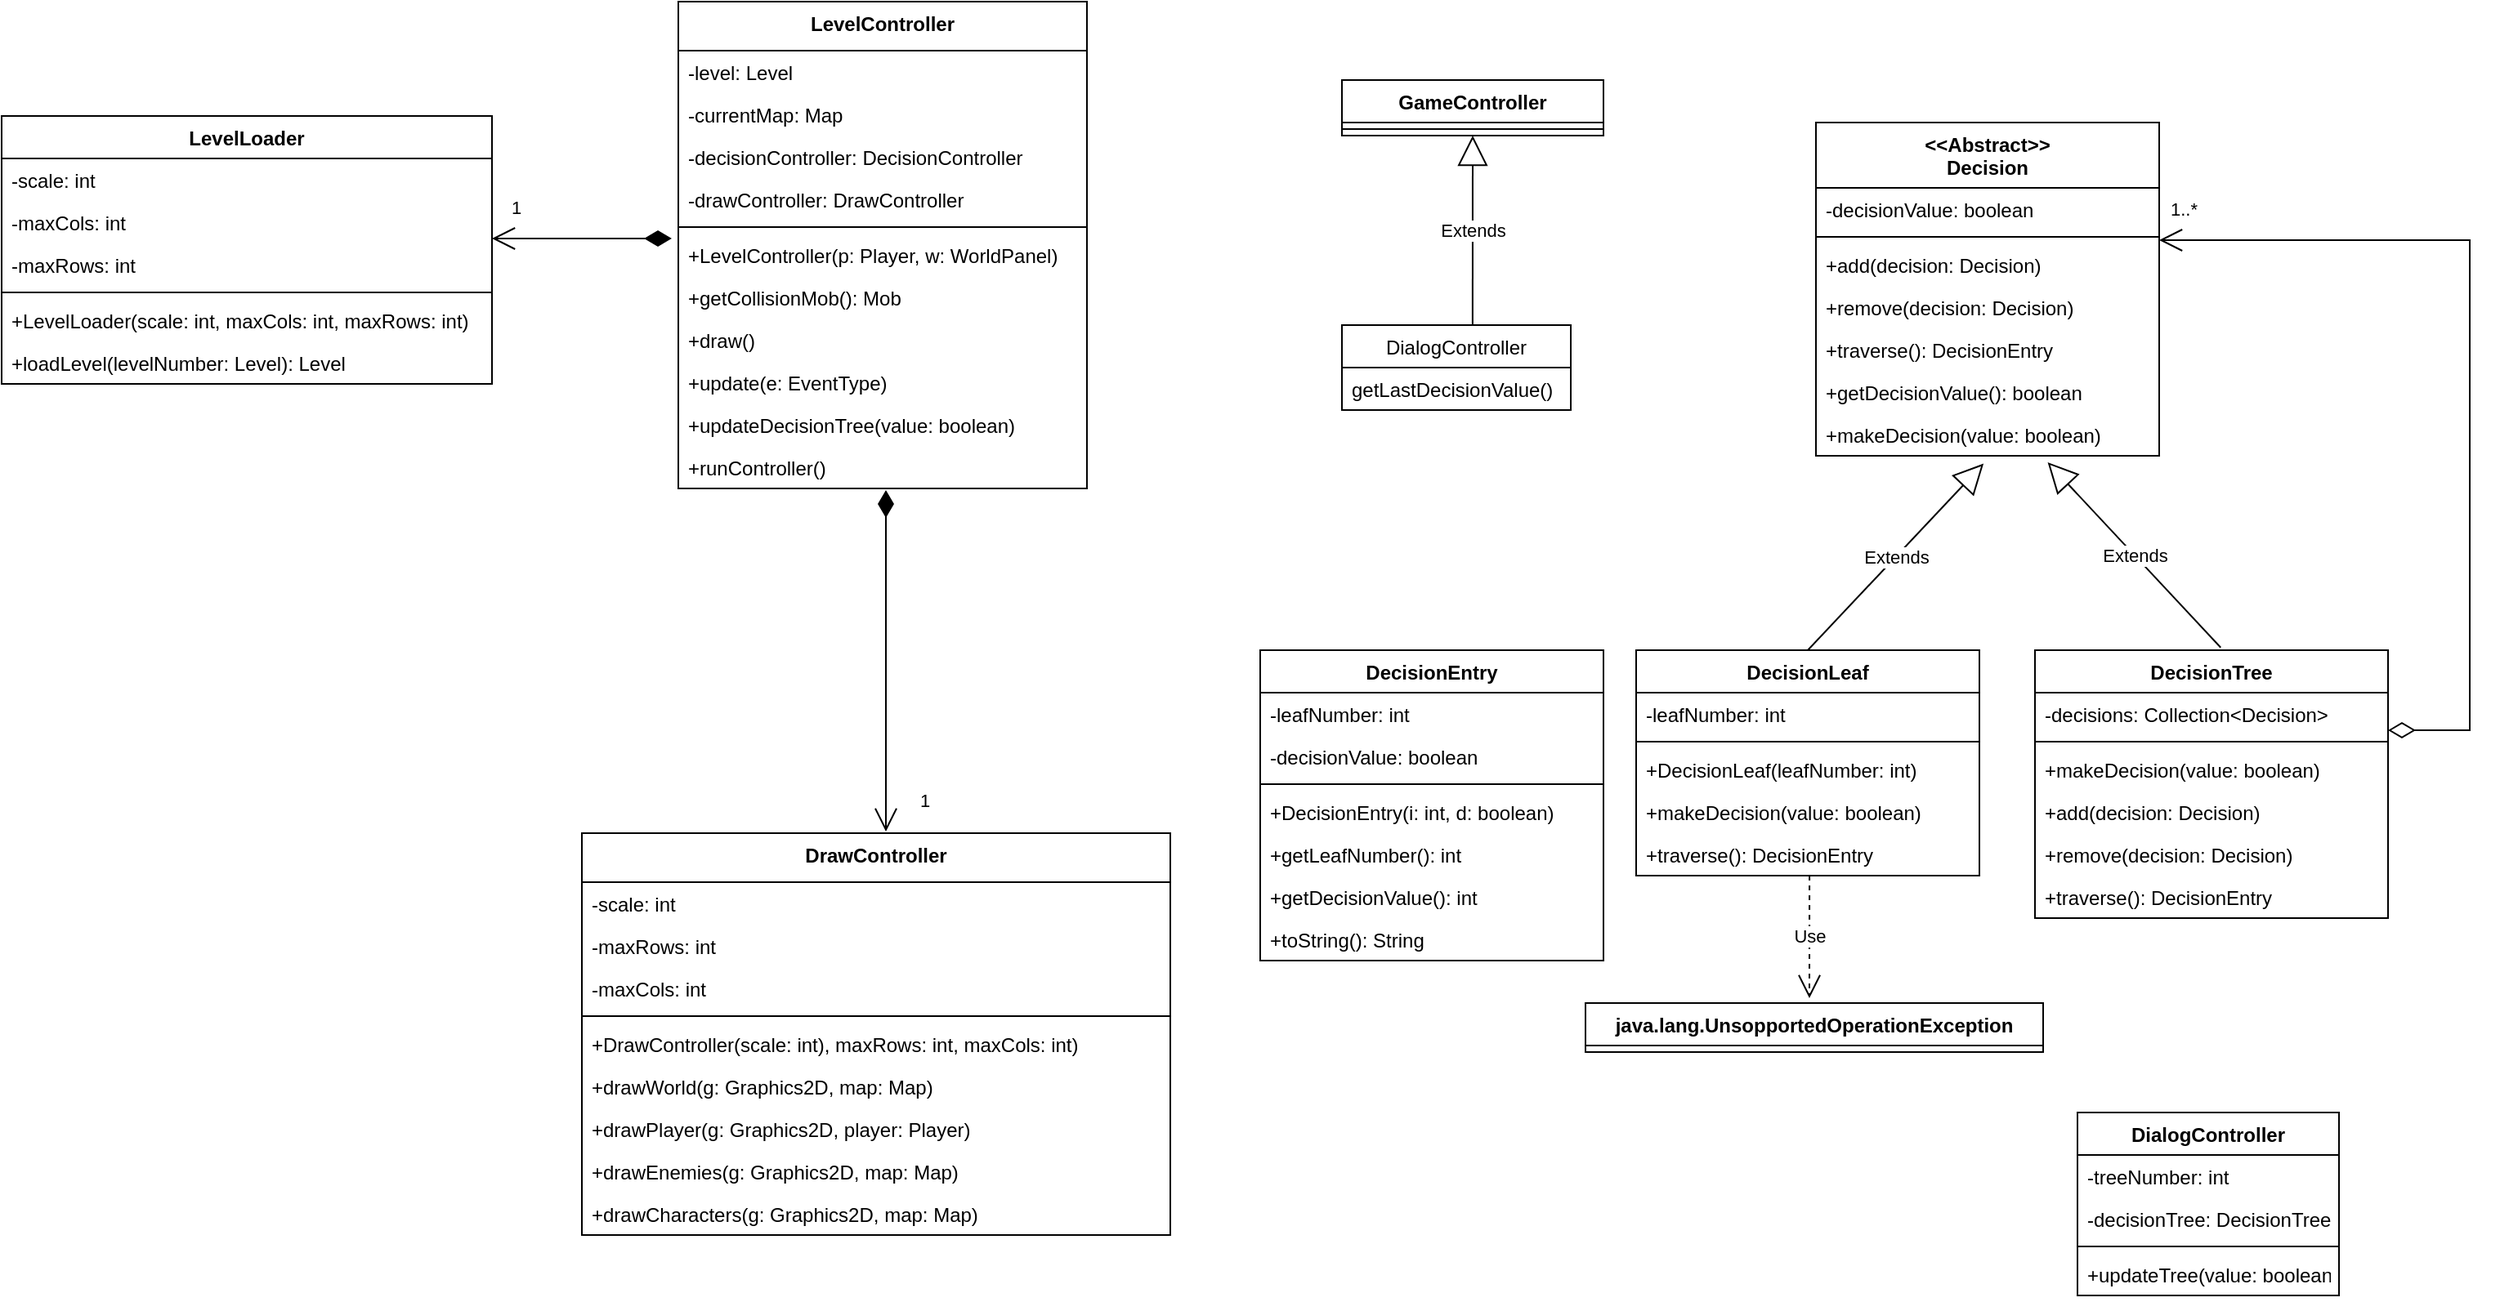 <mxfile version="20.3.0" type="device"><diagram id="waX3XrK6CqwK0bpDL7hk" name="Pagina-1"><mxGraphModel dx="2249" dy="865" grid="1" gridSize="10" guides="1" tooltips="1" connect="1" arrows="1" fold="1" page="1" pageScale="1" pageWidth="827" pageHeight="1169" math="0" shadow="0"><root><mxCell id="0"/><mxCell id="1" parent="0"/><mxCell id="rgU4EDmHz1ksDsiDiEOH-1" value="&lt;&lt;Abstract&gt;&gt;&#10;Decision&#10;" style="swimlane;fontStyle=1;align=center;verticalAlign=top;childLayout=stackLayout;horizontal=1;startSize=40;horizontalStack=0;resizeParent=1;resizeParentMax=0;resizeLast=0;collapsible=1;marginBottom=0;" parent="1" vertex="1"><mxGeometry x="370" y="314" width="210" height="204" as="geometry"/></mxCell><mxCell id="H6eDh1LxuKZ5FNRw6-Gw-2" value="-decisionValue: boolean" style="text;strokeColor=none;fillColor=none;align=left;verticalAlign=top;spacingLeft=4;spacingRight=4;overflow=hidden;rotatable=0;points=[[0,0.5],[1,0.5]];portConstraint=eastwest;" parent="rgU4EDmHz1ksDsiDiEOH-1" vertex="1"><mxGeometry y="40" width="210" height="26" as="geometry"/></mxCell><mxCell id="rgU4EDmHz1ksDsiDiEOH-3" value="" style="line;strokeWidth=1;fillColor=none;align=left;verticalAlign=middle;spacingTop=-1;spacingLeft=3;spacingRight=3;rotatable=0;labelPosition=right;points=[];portConstraint=eastwest;strokeColor=inherit;" parent="rgU4EDmHz1ksDsiDiEOH-1" vertex="1"><mxGeometry y="66" width="210" height="8" as="geometry"/></mxCell><mxCell id="rgU4EDmHz1ksDsiDiEOH-14" value="+add(decision: Decision)" style="text;strokeColor=none;fillColor=none;align=left;verticalAlign=top;spacingLeft=4;spacingRight=4;overflow=hidden;rotatable=0;points=[[0,0.5],[1,0.5]];portConstraint=eastwest;" parent="rgU4EDmHz1ksDsiDiEOH-1" vertex="1"><mxGeometry y="74" width="210" height="26" as="geometry"/></mxCell><mxCell id="rgU4EDmHz1ksDsiDiEOH-15" value="+remove(decision: Decision)" style="text;strokeColor=none;fillColor=none;align=left;verticalAlign=top;spacingLeft=4;spacingRight=4;overflow=hidden;rotatable=0;points=[[0,0.5],[1,0.5]];portConstraint=eastwest;" parent="rgU4EDmHz1ksDsiDiEOH-1" vertex="1"><mxGeometry y="100" width="210" height="26" as="geometry"/></mxCell><mxCell id="H6eDh1LxuKZ5FNRw6-Gw-3" value="+traverse(): DecisionEntry" style="text;strokeColor=none;fillColor=none;align=left;verticalAlign=top;spacingLeft=4;spacingRight=4;overflow=hidden;rotatable=0;points=[[0,0.5],[1,0.5]];portConstraint=eastwest;" parent="rgU4EDmHz1ksDsiDiEOH-1" vertex="1"><mxGeometry y="126" width="210" height="26" as="geometry"/></mxCell><mxCell id="H6eDh1LxuKZ5FNRw6-Gw-1" value="+getDecisionValue(): boolean" style="text;strokeColor=none;fillColor=none;align=left;verticalAlign=top;spacingLeft=4;spacingRight=4;overflow=hidden;rotatable=0;points=[[0,0.5],[1,0.5]];portConstraint=eastwest;" parent="rgU4EDmHz1ksDsiDiEOH-1" vertex="1"><mxGeometry y="152" width="210" height="26" as="geometry"/></mxCell><mxCell id="rgU4EDmHz1ksDsiDiEOH-13" value="+makeDecision(value: boolean)" style="text;strokeColor=none;fillColor=none;align=left;verticalAlign=top;spacingLeft=4;spacingRight=4;overflow=hidden;rotatable=0;points=[[0,0.5],[1,0.5]];portConstraint=eastwest;" parent="rgU4EDmHz1ksDsiDiEOH-1" vertex="1"><mxGeometry y="178" width="210" height="26" as="geometry"/></mxCell><mxCell id="rgU4EDmHz1ksDsiDiEOH-5" value="DecisionLeaf" style="swimlane;fontStyle=1;align=center;verticalAlign=top;childLayout=stackLayout;horizontal=1;startSize=26;horizontalStack=0;resizeParent=1;resizeParentMax=0;resizeLast=0;collapsible=1;marginBottom=0;" parent="1" vertex="1"><mxGeometry x="260" y="637" width="210" height="138" as="geometry"/></mxCell><mxCell id="rgU4EDmHz1ksDsiDiEOH-31" value="-leafNumber: int" style="text;strokeColor=none;fillColor=none;align=left;verticalAlign=top;spacingLeft=4;spacingRight=4;overflow=hidden;rotatable=0;points=[[0,0.5],[1,0.5]];portConstraint=eastwest;" parent="rgU4EDmHz1ksDsiDiEOH-5" vertex="1"><mxGeometry y="26" width="210" height="26" as="geometry"/></mxCell><mxCell id="rgU4EDmHz1ksDsiDiEOH-7" value="" style="line;strokeWidth=1;fillColor=none;align=left;verticalAlign=middle;spacingTop=-1;spacingLeft=3;spacingRight=3;rotatable=0;labelPosition=right;points=[];portConstraint=eastwest;strokeColor=inherit;" parent="rgU4EDmHz1ksDsiDiEOH-5" vertex="1"><mxGeometry y="52" width="210" height="8" as="geometry"/></mxCell><mxCell id="rgU4EDmHz1ksDsiDiEOH-32" value="+DecisionLeaf(leafNumber: int)" style="text;strokeColor=none;fillColor=none;align=left;verticalAlign=top;spacingLeft=4;spacingRight=4;overflow=hidden;rotatable=0;points=[[0,0.5],[1,0.5]];portConstraint=eastwest;" parent="rgU4EDmHz1ksDsiDiEOH-5" vertex="1"><mxGeometry y="60" width="210" height="26" as="geometry"/></mxCell><mxCell id="rgU4EDmHz1ksDsiDiEOH-8" value="+makeDecision(value: boolean)&#10;" style="text;strokeColor=none;fillColor=none;align=left;verticalAlign=top;spacingLeft=4;spacingRight=4;overflow=hidden;rotatable=0;points=[[0,0.5],[1,0.5]];portConstraint=eastwest;" parent="rgU4EDmHz1ksDsiDiEOH-5" vertex="1"><mxGeometry y="86" width="210" height="26" as="geometry"/></mxCell><mxCell id="Zml2vvtw80SyDovYUlOk-2" value="+traverse(): DecisionEntry" style="text;strokeColor=none;fillColor=none;align=left;verticalAlign=top;spacingLeft=4;spacingRight=4;overflow=hidden;rotatable=0;points=[[0,0.5],[1,0.5]];portConstraint=eastwest;" parent="rgU4EDmHz1ksDsiDiEOH-5" vertex="1"><mxGeometry y="112" width="210" height="26" as="geometry"/></mxCell><mxCell id="rgU4EDmHz1ksDsiDiEOH-9" value="DecisionTree" style="swimlane;fontStyle=1;align=center;verticalAlign=top;childLayout=stackLayout;horizontal=1;startSize=26;horizontalStack=0;resizeParent=1;resizeParentMax=0;resizeLast=0;collapsible=1;marginBottom=0;" parent="1" vertex="1"><mxGeometry x="504" y="637" width="216" height="164" as="geometry"/></mxCell><mxCell id="rgU4EDmHz1ksDsiDiEOH-10" value="-decisions: Collection&lt;Decision&gt;" style="text;strokeColor=none;fillColor=none;align=left;verticalAlign=top;spacingLeft=4;spacingRight=4;overflow=hidden;rotatable=0;points=[[0,0.5],[1,0.5]];portConstraint=eastwest;" parent="rgU4EDmHz1ksDsiDiEOH-9" vertex="1"><mxGeometry y="26" width="216" height="26" as="geometry"/></mxCell><mxCell id="rgU4EDmHz1ksDsiDiEOH-11" value="" style="line;strokeWidth=1;fillColor=none;align=left;verticalAlign=middle;spacingTop=-1;spacingLeft=3;spacingRight=3;rotatable=0;labelPosition=right;points=[];portConstraint=eastwest;strokeColor=inherit;" parent="rgU4EDmHz1ksDsiDiEOH-9" vertex="1"><mxGeometry y="52" width="216" height="8" as="geometry"/></mxCell><mxCell id="rgU4EDmHz1ksDsiDiEOH-20" value="+makeDecision(value: boolean)" style="text;strokeColor=none;fillColor=none;align=left;verticalAlign=top;spacingLeft=4;spacingRight=4;overflow=hidden;rotatable=0;points=[[0,0.5],[1,0.5]];portConstraint=eastwest;" parent="rgU4EDmHz1ksDsiDiEOH-9" vertex="1"><mxGeometry y="60" width="216" height="26" as="geometry"/></mxCell><mxCell id="rgU4EDmHz1ksDsiDiEOH-21" value="+add(decision: Decision)" style="text;strokeColor=none;fillColor=none;align=left;verticalAlign=top;spacingLeft=4;spacingRight=4;overflow=hidden;rotatable=0;points=[[0,0.5],[1,0.5]];portConstraint=eastwest;" parent="rgU4EDmHz1ksDsiDiEOH-9" vertex="1"><mxGeometry y="86" width="216" height="26" as="geometry"/></mxCell><mxCell id="rgU4EDmHz1ksDsiDiEOH-22" value="+remove(decision: Decision)" style="text;strokeColor=none;fillColor=none;align=left;verticalAlign=top;spacingLeft=4;spacingRight=4;overflow=hidden;rotatable=0;points=[[0,0.5],[1,0.5]];portConstraint=eastwest;" parent="rgU4EDmHz1ksDsiDiEOH-9" vertex="1"><mxGeometry y="112" width="216" height="26" as="geometry"/></mxCell><mxCell id="Zml2vvtw80SyDovYUlOk-1" value="+traverse(): DecisionEntry" style="text;strokeColor=none;fillColor=none;align=left;verticalAlign=top;spacingLeft=4;spacingRight=4;overflow=hidden;rotatable=0;points=[[0,0.5],[1,0.5]];portConstraint=eastwest;" parent="rgU4EDmHz1ksDsiDiEOH-9" vertex="1"><mxGeometry y="138" width="216" height="26" as="geometry"/></mxCell><mxCell id="rgU4EDmHz1ksDsiDiEOH-17" value="1..*" style="endArrow=open;html=1;endSize=12;startArrow=diamondThin;startSize=14;startFill=0;edgeStyle=orthogonalEdgeStyle;align=left;verticalAlign=bottom;rounded=0;" parent="1" edge="1"><mxGeometry x="0.984" y="-10" relative="1" as="geometry"><mxPoint x="720" y="686" as="sourcePoint"/><mxPoint x="580" y="386" as="targetPoint"/><Array as="points"><mxPoint x="770" y="686"/><mxPoint x="770" y="386"/></Array><mxPoint as="offset"/></mxGeometry></mxCell><mxCell id="rgU4EDmHz1ksDsiDiEOH-18" value="Extends" style="endArrow=block;endSize=16;endFill=0;html=1;rounded=0;exitX=0.5;exitY=0;exitDx=0;exitDy=0;entryX=0.403;entryY=1.031;entryDx=0;entryDy=0;entryPerimeter=0;" parent="1" source="rgU4EDmHz1ksDsiDiEOH-5" edge="1"><mxGeometry width="160" relative="1" as="geometry"><mxPoint x="468" y="550" as="sourcePoint"/><mxPoint x="472.54" y="522.806" as="targetPoint"/></mxGeometry></mxCell><mxCell id="rgU4EDmHz1ksDsiDiEOH-19" value="Extends" style="endArrow=block;endSize=16;endFill=0;html=1;rounded=0;entryX=0.621;entryY=1;entryDx=0;entryDy=0;entryPerimeter=0;exitX=0.526;exitY=-0.01;exitDx=0;exitDy=0;exitPerimeter=0;" parent="1" source="rgU4EDmHz1ksDsiDiEOH-9" edge="1"><mxGeometry width="160" relative="1" as="geometry"><mxPoint x="618" y="620" as="sourcePoint"/><mxPoint x="511.78" y="522" as="targetPoint"/></mxGeometry></mxCell><mxCell id="rgU4EDmHz1ksDsiDiEOH-38" value="Use" style="endArrow=open;endSize=12;dashed=1;html=1;rounded=0;exitX=0.505;exitY=1;exitDx=0;exitDy=0;exitPerimeter=0;" parent="1" source="Zml2vvtw80SyDovYUlOk-2" edge="1"><mxGeometry width="160" relative="1" as="geometry"><mxPoint x="367.71" y="801" as="sourcePoint"/><mxPoint x="366" y="850" as="targetPoint"/></mxGeometry></mxCell><mxCell id="rgU4EDmHz1ksDsiDiEOH-47" value="java.lang.UnsopportedOperationException" style="swimlane;fontStyle=1;align=center;verticalAlign=top;childLayout=stackLayout;horizontal=1;startSize=26;horizontalStack=0;resizeParent=1;resizeParentMax=0;resizeLast=0;collapsible=1;marginBottom=0;" parent="1" vertex="1" collapsed="1"><mxGeometry x="229" y="853" width="280" height="30" as="geometry"><mxRectangle x="300" y="1050" width="160" height="34" as="alternateBounds"/></mxGeometry></mxCell><mxCell id="Zml2vvtw80SyDovYUlOk-3" value="DecisionEntry" style="swimlane;fontStyle=1;align=center;verticalAlign=top;childLayout=stackLayout;horizontal=1;startSize=26;horizontalStack=0;resizeParent=1;resizeParentMax=0;resizeLast=0;collapsible=1;marginBottom=0;" parent="1" vertex="1"><mxGeometry x="30" y="637" width="210" height="190" as="geometry"/></mxCell><mxCell id="Zml2vvtw80SyDovYUlOk-4" value="-leafNumber: int" style="text;strokeColor=none;fillColor=none;align=left;verticalAlign=top;spacingLeft=4;spacingRight=4;overflow=hidden;rotatable=0;points=[[0,0.5],[1,0.5]];portConstraint=eastwest;" parent="Zml2vvtw80SyDovYUlOk-3" vertex="1"><mxGeometry y="26" width="210" height="26" as="geometry"/></mxCell><mxCell id="Zml2vvtw80SyDovYUlOk-7" value="-decisionValue: boolean" style="text;strokeColor=none;fillColor=none;align=left;verticalAlign=top;spacingLeft=4;spacingRight=4;overflow=hidden;rotatable=0;points=[[0,0.5],[1,0.5]];portConstraint=eastwest;" parent="Zml2vvtw80SyDovYUlOk-3" vertex="1"><mxGeometry y="52" width="210" height="26" as="geometry"/></mxCell><mxCell id="Zml2vvtw80SyDovYUlOk-5" value="" style="line;strokeWidth=1;fillColor=none;align=left;verticalAlign=middle;spacingTop=-1;spacingLeft=3;spacingRight=3;rotatable=0;labelPosition=right;points=[];portConstraint=eastwest;strokeColor=inherit;" parent="Zml2vvtw80SyDovYUlOk-3" vertex="1"><mxGeometry y="78" width="210" height="8" as="geometry"/></mxCell><mxCell id="Zml2vvtw80SyDovYUlOk-6" value="+DecisionEntry(i: int, d: boolean)" style="text;strokeColor=none;fillColor=none;align=left;verticalAlign=top;spacingLeft=4;spacingRight=4;overflow=hidden;rotatable=0;points=[[0,0.5],[1,0.5]];portConstraint=eastwest;" parent="Zml2vvtw80SyDovYUlOk-3" vertex="1"><mxGeometry y="86" width="210" height="26" as="geometry"/></mxCell><mxCell id="Zml2vvtw80SyDovYUlOk-8" value="+getLeafNumber(): int" style="text;strokeColor=none;fillColor=none;align=left;verticalAlign=top;spacingLeft=4;spacingRight=4;overflow=hidden;rotatable=0;points=[[0,0.5],[1,0.5]];portConstraint=eastwest;" parent="Zml2vvtw80SyDovYUlOk-3" vertex="1"><mxGeometry y="112" width="210" height="26" as="geometry"/></mxCell><mxCell id="Zml2vvtw80SyDovYUlOk-9" value="+getDecisionValue(): int" style="text;strokeColor=none;fillColor=none;align=left;verticalAlign=top;spacingLeft=4;spacingRight=4;overflow=hidden;rotatable=0;points=[[0,0.5],[1,0.5]];portConstraint=eastwest;" parent="Zml2vvtw80SyDovYUlOk-3" vertex="1"><mxGeometry y="138" width="210" height="26" as="geometry"/></mxCell><mxCell id="-rwoP-EGNGd6tLvYjG5y-1" value="+toString(): String" style="text;strokeColor=none;fillColor=none;align=left;verticalAlign=top;spacingLeft=4;spacingRight=4;overflow=hidden;rotatable=0;points=[[0,0.5],[1,0.5]];portConstraint=eastwest;" parent="Zml2vvtw80SyDovYUlOk-3" vertex="1"><mxGeometry y="164" width="210" height="26" as="geometry"/></mxCell><mxCell id="r6bCO4t-wzI-lzJjD_gW-1" value="DialogController" style="swimlane;fontStyle=0;childLayout=stackLayout;horizontal=1;startSize=26;fillColor=none;horizontalStack=0;resizeParent=1;resizeParentMax=0;resizeLast=0;collapsible=1;marginBottom=0;" parent="1" vertex="1"><mxGeometry x="80" y="438" width="140" height="52" as="geometry"/></mxCell><mxCell id="r6bCO4t-wzI-lzJjD_gW-10" value="getLastDecisionValue()" style="text;strokeColor=none;fillColor=none;align=left;verticalAlign=top;spacingLeft=4;spacingRight=4;overflow=hidden;rotatable=0;points=[[0,0.5],[1,0.5]];portConstraint=eastwest;" parent="r6bCO4t-wzI-lzJjD_gW-1" vertex="1"><mxGeometry y="26" width="140" height="26" as="geometry"/></mxCell><mxCell id="r6bCO4t-wzI-lzJjD_gW-5" value="GameController" style="swimlane;fontStyle=1;align=center;verticalAlign=top;childLayout=stackLayout;horizontal=1;startSize=26;horizontalStack=0;resizeParent=1;resizeParentMax=0;resizeLast=0;collapsible=1;marginBottom=0;" parent="1" vertex="1"><mxGeometry x="80" y="288" width="160" height="34" as="geometry"/></mxCell><mxCell id="r6bCO4t-wzI-lzJjD_gW-7" value="" style="line;strokeWidth=1;fillColor=none;align=left;verticalAlign=middle;spacingTop=-1;spacingLeft=3;spacingRight=3;rotatable=0;labelPosition=right;points=[];portConstraint=eastwest;strokeColor=inherit;" parent="r6bCO4t-wzI-lzJjD_gW-5" vertex="1"><mxGeometry y="26" width="160" height="8" as="geometry"/></mxCell><mxCell id="r6bCO4t-wzI-lzJjD_gW-9" value="Extends" style="endArrow=block;endSize=16;endFill=0;html=1;rounded=0;exitX=0.571;exitY=0;exitDx=0;exitDy=0;exitPerimeter=0;entryX=0.5;entryY=1;entryDx=0;entryDy=0;" parent="1" source="r6bCO4t-wzI-lzJjD_gW-1" target="r6bCO4t-wzI-lzJjD_gW-5" edge="1"><mxGeometry width="160" relative="1" as="geometry"><mxPoint x="130" y="382" as="sourcePoint"/><mxPoint x="290" y="382" as="targetPoint"/></mxGeometry></mxCell><mxCell id="6VcIA10MXS9LwaJbFDwE-1" value="DialogController" style="swimlane;fontStyle=1;align=center;verticalAlign=top;childLayout=stackLayout;horizontal=1;startSize=26;horizontalStack=0;resizeParent=1;resizeParentMax=0;resizeLast=0;collapsible=1;marginBottom=0;" parent="1" vertex="1"><mxGeometry x="530" y="920" width="160" height="112" as="geometry"/></mxCell><mxCell id="6VcIA10MXS9LwaJbFDwE-6" value="-treeNumber: int" style="text;strokeColor=none;fillColor=none;align=left;verticalAlign=top;spacingLeft=4;spacingRight=4;overflow=hidden;rotatable=0;points=[[0,0.5],[1,0.5]];portConstraint=eastwest;" parent="6VcIA10MXS9LwaJbFDwE-1" vertex="1"><mxGeometry y="26" width="160" height="26" as="geometry"/></mxCell><mxCell id="6VcIA10MXS9LwaJbFDwE-5" value="-decisionTree: DecisionTree" style="text;strokeColor=none;fillColor=none;align=left;verticalAlign=top;spacingLeft=4;spacingRight=4;overflow=hidden;rotatable=0;points=[[0,0.5],[1,0.5]];portConstraint=eastwest;" parent="6VcIA10MXS9LwaJbFDwE-1" vertex="1"><mxGeometry y="52" width="160" height="26" as="geometry"/></mxCell><mxCell id="6VcIA10MXS9LwaJbFDwE-3" value="" style="line;strokeWidth=1;fillColor=none;align=left;verticalAlign=middle;spacingTop=-1;spacingLeft=3;spacingRight=3;rotatable=0;labelPosition=right;points=[];portConstraint=eastwest;strokeColor=inherit;" parent="6VcIA10MXS9LwaJbFDwE-1" vertex="1"><mxGeometry y="78" width="160" height="8" as="geometry"/></mxCell><mxCell id="6VcIA10MXS9LwaJbFDwE-4" value="+updateTree(value: boolean)" style="text;strokeColor=none;fillColor=none;align=left;verticalAlign=top;spacingLeft=4;spacingRight=4;overflow=hidden;rotatable=0;points=[[0,0.5],[1,0.5]];portConstraint=eastwest;" parent="6VcIA10MXS9LwaJbFDwE-1" vertex="1"><mxGeometry y="86" width="160" height="26" as="geometry"/></mxCell><mxCell id="Z7u2s3VaNOTHkCchxANX-67" value="LevelController" style="swimlane;fontStyle=1;align=center;verticalAlign=top;childLayout=stackLayout;horizontal=1;startSize=30;horizontalStack=0;resizeParent=1;resizeParentMax=0;resizeLast=0;collapsible=1;marginBottom=0;" parent="1" vertex="1"><mxGeometry x="-326" y="240" width="250" height="298" as="geometry"/></mxCell><mxCell id="Z7u2s3VaNOTHkCchxANX-100" value="-level: Level" style="text;strokeColor=none;fillColor=none;align=left;verticalAlign=top;spacingLeft=4;spacingRight=4;overflow=hidden;rotatable=0;points=[[0,0.5],[1,0.5]];portConstraint=eastwest;" parent="Z7u2s3VaNOTHkCchxANX-67" vertex="1"><mxGeometry y="30" width="250" height="26" as="geometry"/></mxCell><mxCell id="Z7u2s3VaNOTHkCchxANX-102" value="-currentMap: Map" style="text;strokeColor=none;fillColor=none;align=left;verticalAlign=top;spacingLeft=4;spacingRight=4;overflow=hidden;rotatable=0;points=[[0,0.5],[1,0.5]];portConstraint=eastwest;" parent="Z7u2s3VaNOTHkCchxANX-67" vertex="1"><mxGeometry y="56" width="250" height="26" as="geometry"/></mxCell><mxCell id="Z7u2s3VaNOTHkCchxANX-101" value="-decisionController: DecisionController" style="text;strokeColor=none;fillColor=none;align=left;verticalAlign=top;spacingLeft=4;spacingRight=4;overflow=hidden;rotatable=0;points=[[0,0.5],[1,0.5]];portConstraint=eastwest;" parent="Z7u2s3VaNOTHkCchxANX-67" vertex="1"><mxGeometry y="82" width="250" height="26" as="geometry"/></mxCell><mxCell id="yTDTOXJ1c-DCLBphNmtx-142" value="-drawController: DrawController" style="text;strokeColor=none;fillColor=none;align=left;verticalAlign=top;spacingLeft=4;spacingRight=4;overflow=hidden;rotatable=0;points=[[0,0.5],[1,0.5]];portConstraint=eastwest;" vertex="1" parent="Z7u2s3VaNOTHkCchxANX-67"><mxGeometry y="108" width="250" height="26" as="geometry"/></mxCell><mxCell id="Z7u2s3VaNOTHkCchxANX-74" value="" style="line;strokeWidth=1;fillColor=none;align=left;verticalAlign=middle;spacingTop=-1;spacingLeft=3;spacingRight=3;rotatable=0;labelPosition=right;points=[];portConstraint=eastwest;strokeColor=inherit;" parent="Z7u2s3VaNOTHkCchxANX-67" vertex="1"><mxGeometry y="134" width="250" height="8" as="geometry"/></mxCell><mxCell id="Z7u2s3VaNOTHkCchxANX-75" value="+LevelController(p: Player, w: WorldPanel)&#10;" style="text;strokeColor=none;fillColor=none;align=left;verticalAlign=top;spacingLeft=4;spacingRight=4;overflow=hidden;rotatable=0;points=[[0,0.5],[1,0.5]];portConstraint=eastwest;" parent="Z7u2s3VaNOTHkCchxANX-67" vertex="1"><mxGeometry y="142" width="250" height="26" as="geometry"/></mxCell><mxCell id="Z7u2s3VaNOTHkCchxANX-81" value="+getCollisionMob(): Mob" style="text;strokeColor=none;fillColor=none;align=left;verticalAlign=top;spacingLeft=4;spacingRight=4;overflow=hidden;rotatable=0;points=[[0,0.5],[1,0.5]];portConstraint=eastwest;" parent="Z7u2s3VaNOTHkCchxANX-67" vertex="1"><mxGeometry y="168" width="250" height="26" as="geometry"/></mxCell><mxCell id="Z7u2s3VaNOTHkCchxANX-76" value="+draw()" style="text;strokeColor=none;fillColor=none;align=left;verticalAlign=top;spacingLeft=4;spacingRight=4;overflow=hidden;rotatable=0;points=[[0,0.5],[1,0.5]];portConstraint=eastwest;" parent="Z7u2s3VaNOTHkCchxANX-67" vertex="1"><mxGeometry y="194" width="250" height="26" as="geometry"/></mxCell><mxCell id="yTDTOXJ1c-DCLBphNmtx-143" value="+update(e: EventType)" style="text;strokeColor=none;fillColor=none;align=left;verticalAlign=top;spacingLeft=4;spacingRight=4;overflow=hidden;rotatable=0;points=[[0,0.5],[1,0.5]];portConstraint=eastwest;" vertex="1" parent="Z7u2s3VaNOTHkCchxANX-67"><mxGeometry y="220" width="250" height="26" as="geometry"/></mxCell><mxCell id="Z7u2s3VaNOTHkCchxANX-79" value="+updateDecisionTree(value: boolean)" style="text;strokeColor=none;fillColor=none;align=left;verticalAlign=top;spacingLeft=4;spacingRight=4;overflow=hidden;rotatable=0;points=[[0,0.5],[1,0.5]];portConstraint=eastwest;" parent="Z7u2s3VaNOTHkCchxANX-67" vertex="1"><mxGeometry y="246" width="250" height="26" as="geometry"/></mxCell><mxCell id="Z7u2s3VaNOTHkCchxANX-80" value="+runController()" style="text;strokeColor=none;fillColor=none;align=left;verticalAlign=top;spacingLeft=4;spacingRight=4;overflow=hidden;rotatable=0;points=[[0,0.5],[1,0.5]];portConstraint=eastwest;" parent="Z7u2s3VaNOTHkCchxANX-67" vertex="1"><mxGeometry y="272" width="250" height="26" as="geometry"/></mxCell><mxCell id="yTDTOXJ1c-DCLBphNmtx-127" value="DrawController" style="swimlane;fontStyle=1;align=center;verticalAlign=top;childLayout=stackLayout;horizontal=1;startSize=30;horizontalStack=0;resizeParent=1;resizeParentMax=0;resizeLast=0;collapsible=1;marginBottom=0;" vertex="1" parent="1"><mxGeometry x="-385" y="749" width="360" height="246" as="geometry"/></mxCell><mxCell id="yTDTOXJ1c-DCLBphNmtx-150" value="-scale: int" style="text;strokeColor=none;fillColor=none;align=left;verticalAlign=top;spacingLeft=4;spacingRight=4;overflow=hidden;rotatable=0;points=[[0,0.5],[1,0.5]];portConstraint=eastwest;" vertex="1" parent="yTDTOXJ1c-DCLBphNmtx-127"><mxGeometry y="30" width="360" height="26" as="geometry"/></mxCell><mxCell id="yTDTOXJ1c-DCLBphNmtx-151" value="-maxRows: int" style="text;strokeColor=none;fillColor=none;align=left;verticalAlign=top;spacingLeft=4;spacingRight=4;overflow=hidden;rotatable=0;points=[[0,0.5],[1,0.5]];portConstraint=eastwest;" vertex="1" parent="yTDTOXJ1c-DCLBphNmtx-127"><mxGeometry y="56" width="360" height="26" as="geometry"/></mxCell><mxCell id="yTDTOXJ1c-DCLBphNmtx-152" value="-maxCols: int" style="text;strokeColor=none;fillColor=none;align=left;verticalAlign=top;spacingLeft=4;spacingRight=4;overflow=hidden;rotatable=0;points=[[0,0.5],[1,0.5]];portConstraint=eastwest;" vertex="1" parent="yTDTOXJ1c-DCLBphNmtx-127"><mxGeometry y="82" width="360" height="26" as="geometry"/></mxCell><mxCell id="yTDTOXJ1c-DCLBphNmtx-131" value="" style="line;strokeWidth=1;fillColor=none;align=left;verticalAlign=middle;spacingTop=-1;spacingLeft=3;spacingRight=3;rotatable=0;labelPosition=right;points=[];portConstraint=eastwest;strokeColor=inherit;" vertex="1" parent="yTDTOXJ1c-DCLBphNmtx-127"><mxGeometry y="108" width="360" height="8" as="geometry"/></mxCell><mxCell id="yTDTOXJ1c-DCLBphNmtx-132" value="+DrawController(scale: int), maxRows: int, maxCols: int)" style="text;strokeColor=none;fillColor=none;align=left;verticalAlign=top;spacingLeft=4;spacingRight=4;overflow=hidden;rotatable=0;points=[[0,0.5],[1,0.5]];portConstraint=eastwest;" vertex="1" parent="yTDTOXJ1c-DCLBphNmtx-127"><mxGeometry y="116" width="360" height="26" as="geometry"/></mxCell><mxCell id="yTDTOXJ1c-DCLBphNmtx-133" value="+drawWorld(g: Graphics2D, map: Map)" style="text;strokeColor=none;fillColor=none;align=left;verticalAlign=top;spacingLeft=4;spacingRight=4;overflow=hidden;rotatable=0;points=[[0,0.5],[1,0.5]];portConstraint=eastwest;" vertex="1" parent="yTDTOXJ1c-DCLBphNmtx-127"><mxGeometry y="142" width="360" height="26" as="geometry"/></mxCell><mxCell id="yTDTOXJ1c-DCLBphNmtx-134" value="+drawPlayer(g: Graphics2D, player: Player)" style="text;strokeColor=none;fillColor=none;align=left;verticalAlign=top;spacingLeft=4;spacingRight=4;overflow=hidden;rotatable=0;points=[[0,0.5],[1,0.5]];portConstraint=eastwest;" vertex="1" parent="yTDTOXJ1c-DCLBphNmtx-127"><mxGeometry y="168" width="360" height="26" as="geometry"/></mxCell><mxCell id="yTDTOXJ1c-DCLBphNmtx-135" value="+drawEnemies(g: Graphics2D, map: Map)" style="text;strokeColor=none;fillColor=none;align=left;verticalAlign=top;spacingLeft=4;spacingRight=4;overflow=hidden;rotatable=0;points=[[0,0.5],[1,0.5]];portConstraint=eastwest;" vertex="1" parent="yTDTOXJ1c-DCLBphNmtx-127"><mxGeometry y="194" width="360" height="26" as="geometry"/></mxCell><mxCell id="yTDTOXJ1c-DCLBphNmtx-140" value="+drawCharacters(g: Graphics2D, map: Map)" style="text;strokeColor=none;fillColor=none;align=left;verticalAlign=top;spacingLeft=4;spacingRight=4;overflow=hidden;rotatable=0;points=[[0,0.5],[1,0.5]];portConstraint=eastwest;" vertex="1" parent="yTDTOXJ1c-DCLBphNmtx-127"><mxGeometry y="220" width="360" height="26" as="geometry"/></mxCell><mxCell id="yTDTOXJ1c-DCLBphNmtx-141" value="1" style="endArrow=open;html=1;endSize=12;startArrow=diamondThin;startSize=14;startFill=1;edgeStyle=orthogonalEdgeStyle;align=left;verticalAlign=bottom;rounded=0;" edge="1" parent="1"><mxGeometry x="0.905" y="19" relative="1" as="geometry"><mxPoint x="-199" y="539" as="sourcePoint"/><mxPoint x="-199" y="748" as="targetPoint"/><Array as="points"><mxPoint x="-199" y="728"/><mxPoint x="-199" y="728"/></Array><mxPoint as="offset"/></mxGeometry></mxCell><mxCell id="yTDTOXJ1c-DCLBphNmtx-144" value="LevelLoader" style="swimlane;fontStyle=1;align=center;verticalAlign=top;childLayout=stackLayout;horizontal=1;startSize=26;horizontalStack=0;resizeParent=1;resizeParentMax=0;resizeLast=0;collapsible=1;marginBottom=0;" vertex="1" parent="1"><mxGeometry x="-740" y="310" width="300" height="164" as="geometry"/></mxCell><mxCell id="yTDTOXJ1c-DCLBphNmtx-153" value="-scale: int" style="text;strokeColor=none;fillColor=none;align=left;verticalAlign=top;spacingLeft=4;spacingRight=4;overflow=hidden;rotatable=0;points=[[0,0.5],[1,0.5]];portConstraint=eastwest;" vertex="1" parent="yTDTOXJ1c-DCLBphNmtx-144"><mxGeometry y="26" width="300" height="26" as="geometry"/></mxCell><mxCell id="yTDTOXJ1c-DCLBphNmtx-155" value="-maxCols: int" style="text;strokeColor=none;fillColor=none;align=left;verticalAlign=top;spacingLeft=4;spacingRight=4;overflow=hidden;rotatable=0;points=[[0,0.5],[1,0.5]];portConstraint=eastwest;" vertex="1" parent="yTDTOXJ1c-DCLBphNmtx-144"><mxGeometry y="52" width="300" height="26" as="geometry"/></mxCell><mxCell id="yTDTOXJ1c-DCLBphNmtx-154" value="-maxRows: int" style="text;strokeColor=none;fillColor=none;align=left;verticalAlign=top;spacingLeft=4;spacingRight=4;overflow=hidden;rotatable=0;points=[[0,0.5],[1,0.5]];portConstraint=eastwest;" vertex="1" parent="yTDTOXJ1c-DCLBphNmtx-144"><mxGeometry y="78" width="300" height="26" as="geometry"/></mxCell><mxCell id="yTDTOXJ1c-DCLBphNmtx-146" value="" style="line;strokeWidth=1;fillColor=none;align=left;verticalAlign=middle;spacingTop=-1;spacingLeft=3;spacingRight=3;rotatable=0;labelPosition=right;points=[];portConstraint=eastwest;strokeColor=inherit;" vertex="1" parent="yTDTOXJ1c-DCLBphNmtx-144"><mxGeometry y="104" width="300" height="8" as="geometry"/></mxCell><mxCell id="yTDTOXJ1c-DCLBphNmtx-156" value="+LevelLoader(scale: int, maxCols: int, maxRows: int)" style="text;strokeColor=none;fillColor=none;align=left;verticalAlign=top;spacingLeft=4;spacingRight=4;overflow=hidden;rotatable=0;points=[[0,0.5],[1,0.5]];portConstraint=eastwest;fontStyle=0" vertex="1" parent="yTDTOXJ1c-DCLBphNmtx-144"><mxGeometry y="112" width="300" height="26" as="geometry"/></mxCell><mxCell id="yTDTOXJ1c-DCLBphNmtx-147" value="+loadLevel(levelNumber: Level): Level" style="text;strokeColor=none;fillColor=none;align=left;verticalAlign=top;spacingLeft=4;spacingRight=4;overflow=hidden;rotatable=0;points=[[0,0.5],[1,0.5]];portConstraint=eastwest;fontStyle=0" vertex="1" parent="yTDTOXJ1c-DCLBphNmtx-144"><mxGeometry y="138" width="300" height="26" as="geometry"/></mxCell><mxCell id="yTDTOXJ1c-DCLBphNmtx-157" value="1" style="endArrow=open;html=1;endSize=12;startArrow=diamondThin;startSize=14;startFill=1;edgeStyle=orthogonalEdgeStyle;align=left;verticalAlign=bottom;rounded=0;" edge="1" parent="1"><mxGeometry x="0.818" y="-10" relative="1" as="geometry"><mxPoint x="-330" y="385" as="sourcePoint"/><mxPoint x="-440" y="385" as="targetPoint"/><mxPoint as="offset"/></mxGeometry></mxCell></root></mxGraphModel></diagram></mxfile>